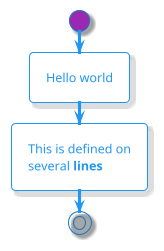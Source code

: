 @startuml
!theme materia-outline
skinparam backgroundColor #ffffff
start
:Hello world;
:This is defined on
several **lines**;
stop
@enduml